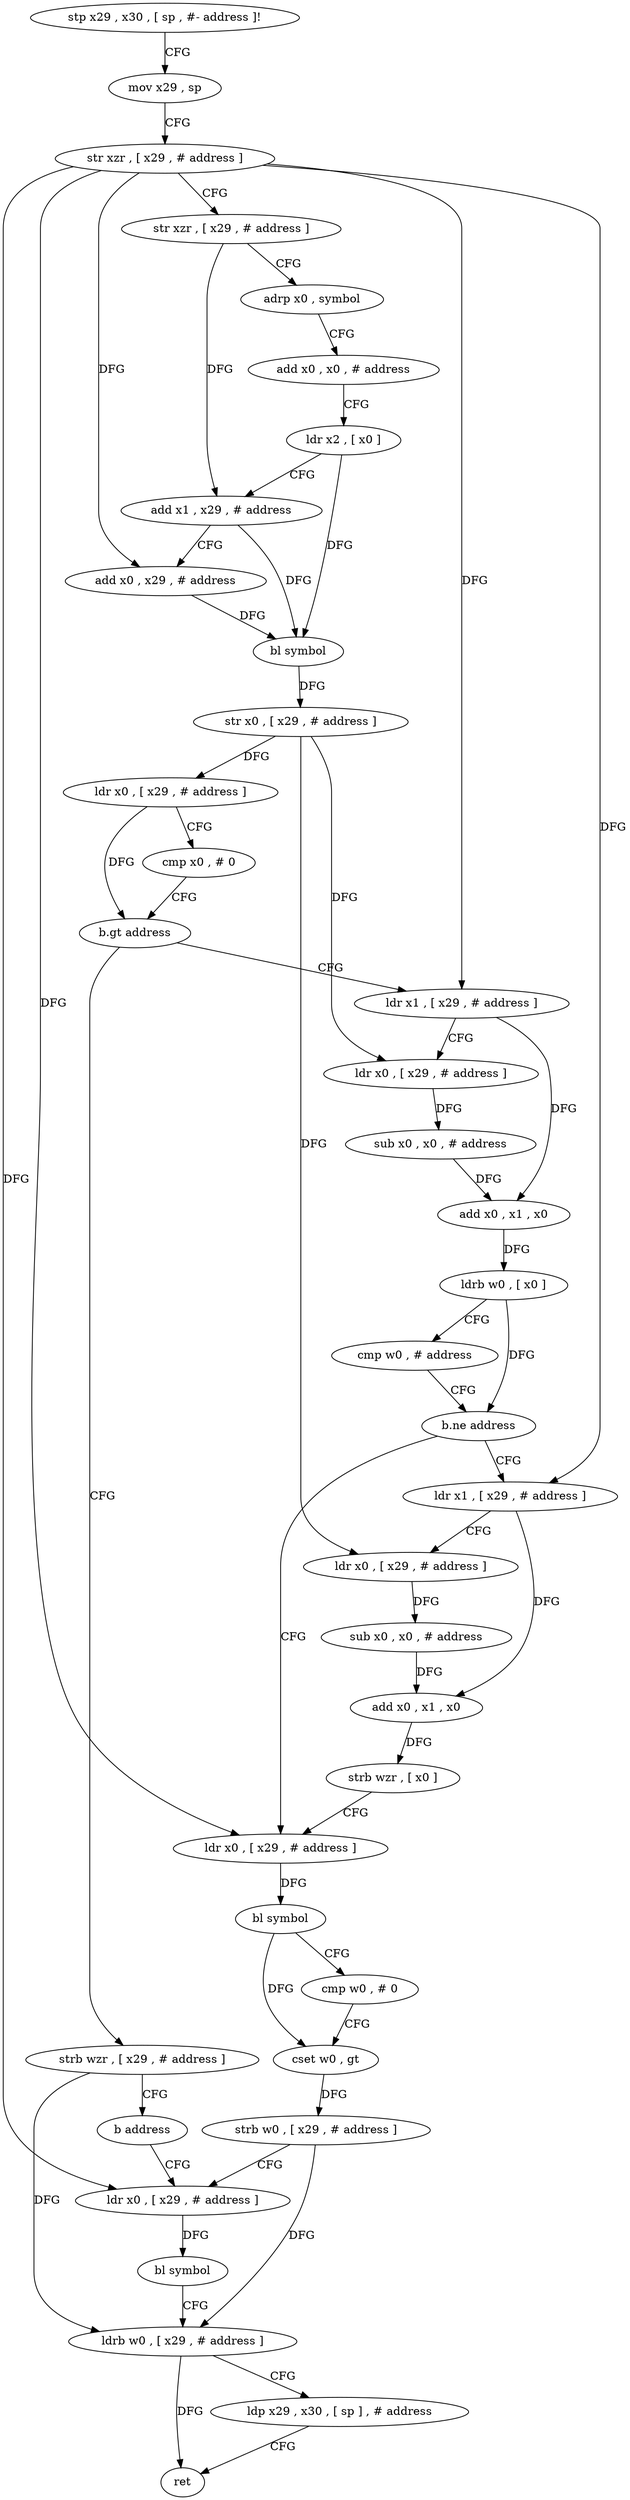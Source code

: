 digraph "func" {
"4493248" [label = "stp x29 , x30 , [ sp , #- address ]!" ]
"4493252" [label = "mov x29 , sp" ]
"4493256" [label = "str xzr , [ x29 , # address ]" ]
"4493260" [label = "str xzr , [ x29 , # address ]" ]
"4493264" [label = "adrp x0 , symbol" ]
"4493268" [label = "add x0 , x0 , # address" ]
"4493272" [label = "ldr x2 , [ x0 ]" ]
"4493276" [label = "add x1 , x29 , # address" ]
"4493280" [label = "add x0 , x29 , # address" ]
"4493284" [label = "bl symbol" ]
"4493288" [label = "str x0 , [ x29 , # address ]" ]
"4493292" [label = "ldr x0 , [ x29 , # address ]" ]
"4493296" [label = "cmp x0 , # 0" ]
"4493300" [label = "b.gt address" ]
"4493312" [label = "ldr x1 , [ x29 , # address ]" ]
"4493304" [label = "strb wzr , [ x29 , # address ]" ]
"4493316" [label = "ldr x0 , [ x29 , # address ]" ]
"4493320" [label = "sub x0 , x0 , # address" ]
"4493324" [label = "add x0 , x1 , x0" ]
"4493328" [label = "ldrb w0 , [ x0 ]" ]
"4493332" [label = "cmp w0 , # address" ]
"4493336" [label = "b.ne address" ]
"4493360" [label = "ldr x0 , [ x29 , # address ]" ]
"4493340" [label = "ldr x1 , [ x29 , # address ]" ]
"4493308" [label = "b address" ]
"4493380" [label = "ldr x0 , [ x29 , # address ]" ]
"4493364" [label = "bl symbol" ]
"4493368" [label = "cmp w0 , # 0" ]
"4493372" [label = "cset w0 , gt" ]
"4493376" [label = "strb w0 , [ x29 , # address ]" ]
"4493344" [label = "ldr x0 , [ x29 , # address ]" ]
"4493348" [label = "sub x0 , x0 , # address" ]
"4493352" [label = "add x0 , x1 , x0" ]
"4493356" [label = "strb wzr , [ x0 ]" ]
"4493384" [label = "bl symbol" ]
"4493388" [label = "ldrb w0 , [ x29 , # address ]" ]
"4493392" [label = "ldp x29 , x30 , [ sp ] , # address" ]
"4493396" [label = "ret" ]
"4493248" -> "4493252" [ label = "CFG" ]
"4493252" -> "4493256" [ label = "CFG" ]
"4493256" -> "4493260" [ label = "CFG" ]
"4493256" -> "4493312" [ label = "DFG" ]
"4493256" -> "4493360" [ label = "DFG" ]
"4493256" -> "4493340" [ label = "DFG" ]
"4493256" -> "4493380" [ label = "DFG" ]
"4493256" -> "4493280" [ label = "DFG" ]
"4493260" -> "4493264" [ label = "CFG" ]
"4493260" -> "4493276" [ label = "DFG" ]
"4493264" -> "4493268" [ label = "CFG" ]
"4493268" -> "4493272" [ label = "CFG" ]
"4493272" -> "4493276" [ label = "CFG" ]
"4493272" -> "4493284" [ label = "DFG" ]
"4493276" -> "4493280" [ label = "CFG" ]
"4493276" -> "4493284" [ label = "DFG" ]
"4493280" -> "4493284" [ label = "DFG" ]
"4493284" -> "4493288" [ label = "DFG" ]
"4493288" -> "4493292" [ label = "DFG" ]
"4493288" -> "4493316" [ label = "DFG" ]
"4493288" -> "4493344" [ label = "DFG" ]
"4493292" -> "4493296" [ label = "CFG" ]
"4493292" -> "4493300" [ label = "DFG" ]
"4493296" -> "4493300" [ label = "CFG" ]
"4493300" -> "4493312" [ label = "CFG" ]
"4493300" -> "4493304" [ label = "CFG" ]
"4493312" -> "4493316" [ label = "CFG" ]
"4493312" -> "4493324" [ label = "DFG" ]
"4493304" -> "4493308" [ label = "CFG" ]
"4493304" -> "4493388" [ label = "DFG" ]
"4493316" -> "4493320" [ label = "DFG" ]
"4493320" -> "4493324" [ label = "DFG" ]
"4493324" -> "4493328" [ label = "DFG" ]
"4493328" -> "4493332" [ label = "CFG" ]
"4493328" -> "4493336" [ label = "DFG" ]
"4493332" -> "4493336" [ label = "CFG" ]
"4493336" -> "4493360" [ label = "CFG" ]
"4493336" -> "4493340" [ label = "CFG" ]
"4493360" -> "4493364" [ label = "DFG" ]
"4493340" -> "4493344" [ label = "CFG" ]
"4493340" -> "4493352" [ label = "DFG" ]
"4493308" -> "4493380" [ label = "CFG" ]
"4493380" -> "4493384" [ label = "DFG" ]
"4493364" -> "4493368" [ label = "CFG" ]
"4493364" -> "4493372" [ label = "DFG" ]
"4493368" -> "4493372" [ label = "CFG" ]
"4493372" -> "4493376" [ label = "DFG" ]
"4493376" -> "4493380" [ label = "CFG" ]
"4493376" -> "4493388" [ label = "DFG" ]
"4493344" -> "4493348" [ label = "DFG" ]
"4493348" -> "4493352" [ label = "DFG" ]
"4493352" -> "4493356" [ label = "DFG" ]
"4493356" -> "4493360" [ label = "CFG" ]
"4493384" -> "4493388" [ label = "CFG" ]
"4493388" -> "4493392" [ label = "CFG" ]
"4493388" -> "4493396" [ label = "DFG" ]
"4493392" -> "4493396" [ label = "CFG" ]
}
